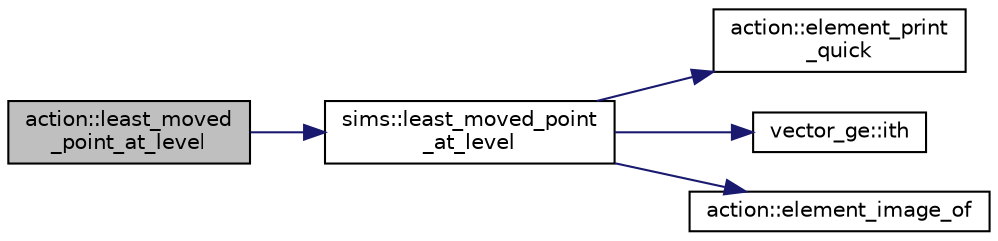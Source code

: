 digraph "action::least_moved_point_at_level"
{
  edge [fontname="Helvetica",fontsize="10",labelfontname="Helvetica",labelfontsize="10"];
  node [fontname="Helvetica",fontsize="10",shape=record];
  rankdir="LR";
  Node29533 [label="action::least_moved\l_point_at_level",height=0.2,width=0.4,color="black", fillcolor="grey75", style="filled", fontcolor="black"];
  Node29533 -> Node29534 [color="midnightblue",fontsize="10",style="solid",fontname="Helvetica"];
  Node29534 [label="sims::least_moved_point\l_at_level",height=0.2,width=0.4,color="black", fillcolor="white", style="filled",URL="$d9/df3/classsims.html#adfd9026256dd9d0ace0ebb56eff33498"];
  Node29534 -> Node29535 [color="midnightblue",fontsize="10",style="solid",fontname="Helvetica"];
  Node29535 [label="action::element_print\l_quick",height=0.2,width=0.4,color="black", fillcolor="white", style="filled",URL="$d2/d86/classaction.html#a4844680cf6750396f76494a28655265b"];
  Node29534 -> Node29536 [color="midnightblue",fontsize="10",style="solid",fontname="Helvetica"];
  Node29536 [label="vector_ge::ith",height=0.2,width=0.4,color="black", fillcolor="white", style="filled",URL="$d4/d6e/classvector__ge.html#a1ff002e8b746a9beb119d57dcd4a15ff"];
  Node29534 -> Node29537 [color="midnightblue",fontsize="10",style="solid",fontname="Helvetica"];
  Node29537 [label="action::element_image_of",height=0.2,width=0.4,color="black", fillcolor="white", style="filled",URL="$d2/d86/classaction.html#ae09559d4537a048fc860f8a74a31393d"];
}
